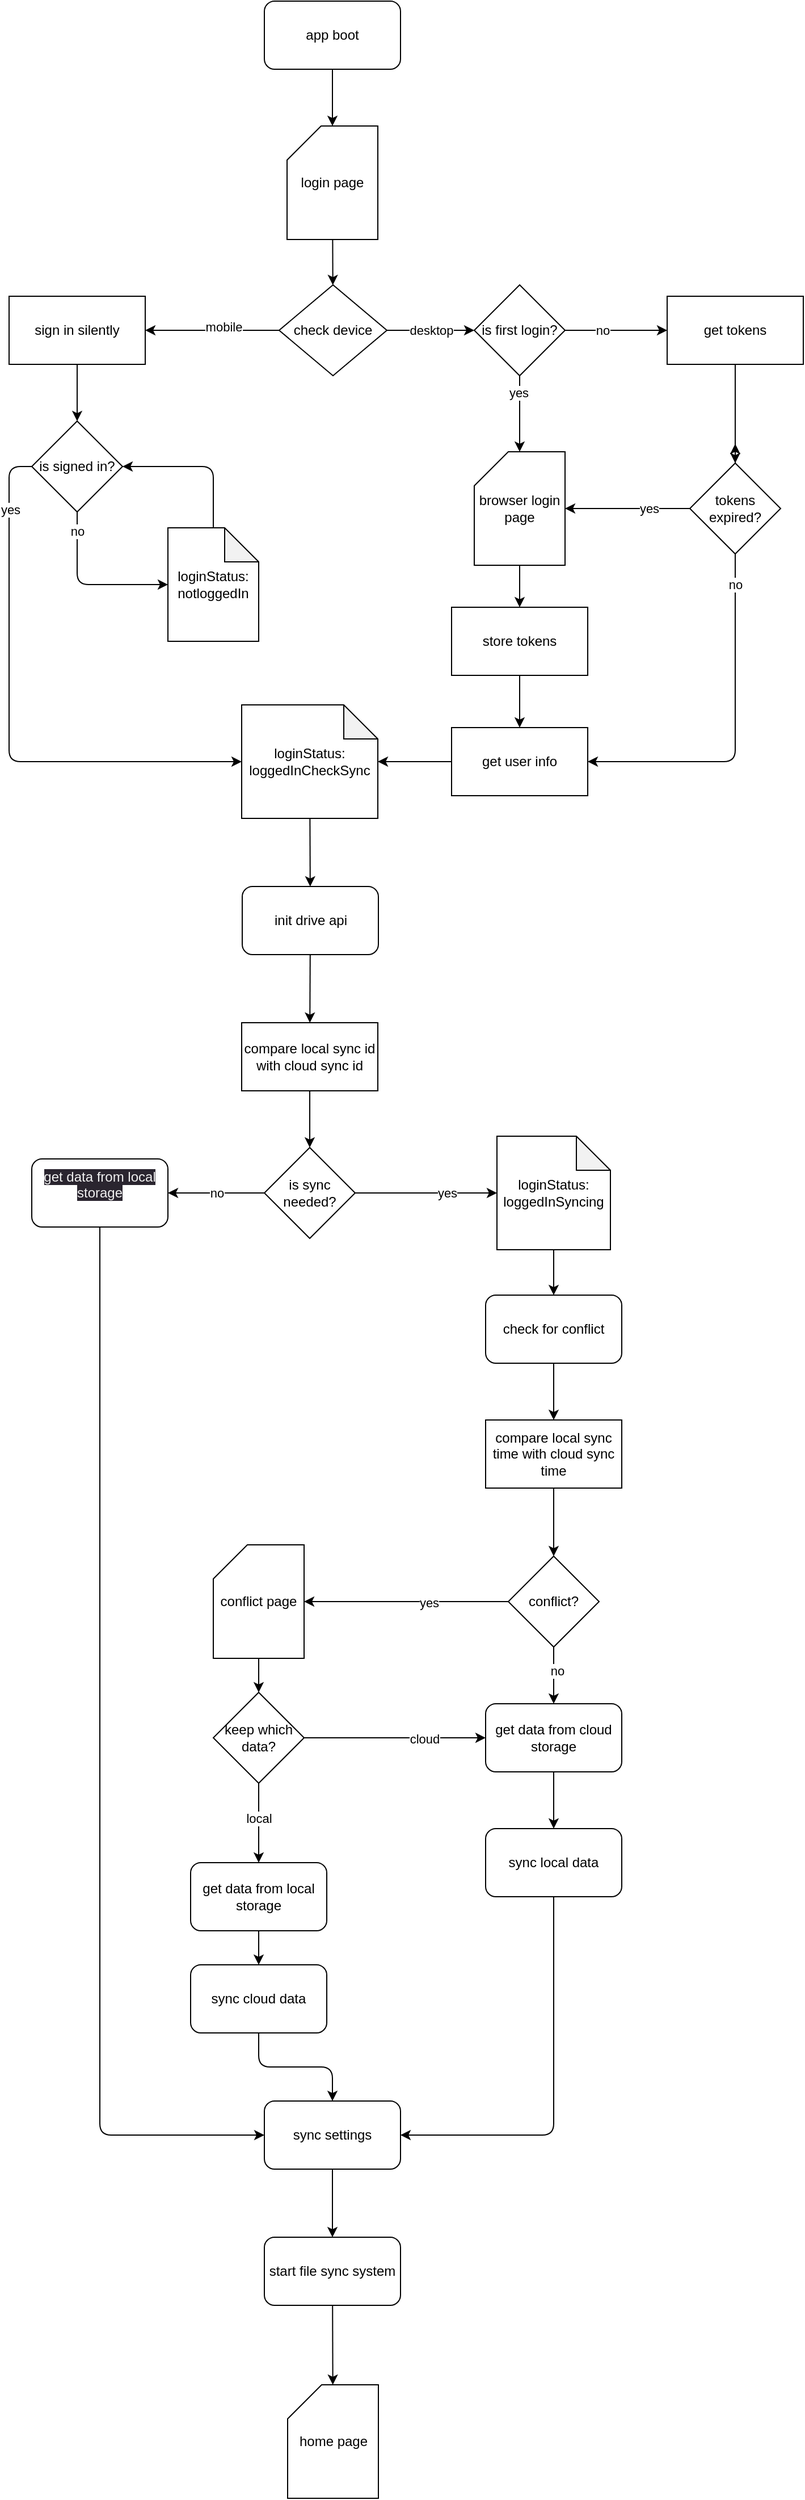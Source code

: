 <mxfile>
    <diagram id="tHQ4Kz6PCy_wfiX5iDaI" name="Page-1">
        <mxGraphModel dx="1717" dy="953" grid="1" gridSize="10" guides="1" tooltips="1" connect="1" arrows="1" fold="1" page="1" pageScale="1" pageWidth="827" pageHeight="1169" math="0" shadow="0">
            <root>
                <mxCell id="0"/>
                <mxCell id="1" parent="0"/>
                <mxCell id="51" style="edgeStyle=none;html=1;" edge="1" parent="1" source="6" target="50">
                    <mxGeometry relative="1" as="geometry"/>
                </mxCell>
                <mxCell id="6" value="app boot" style="rounded=1;whiteSpace=wrap;html=1;" vertex="1" parent="1">
                    <mxGeometry x="255" y="20" width="120" height="60" as="geometry"/>
                </mxCell>
                <mxCell id="13" style="edgeStyle=none;html=1;entryX=1;entryY=0.5;entryDx=0;entryDy=0;" edge="1" parent="1" source="7" target="11">
                    <mxGeometry relative="1" as="geometry"/>
                </mxCell>
                <mxCell id="15" value="mobile" style="edgeLabel;html=1;align=center;verticalAlign=middle;resizable=0;points=[];" vertex="1" connectable="0" parent="13">
                    <mxGeometry x="-0.169" y="-3" relative="1" as="geometry">
                        <mxPoint as="offset"/>
                    </mxGeometry>
                </mxCell>
                <mxCell id="14" value="desktop" style="edgeStyle=none;html=1;entryX=0;entryY=0.5;entryDx=0;entryDy=0;" edge="1" parent="1" source="7" target="82">
                    <mxGeometry relative="1" as="geometry">
                        <mxPoint x="460" y="310" as="targetPoint"/>
                    </mxGeometry>
                </mxCell>
                <mxCell id="7" value="check device" style="rhombus;whiteSpace=wrap;html=1;" vertex="1" parent="1">
                    <mxGeometry x="268" y="270" width="95" height="80" as="geometry"/>
                </mxCell>
                <mxCell id="17" style="edgeStyle=none;html=1;" edge="1" parent="1" source="11" target="16">
                    <mxGeometry relative="1" as="geometry"/>
                </mxCell>
                <mxCell id="11" value="sign in silently&lt;br&gt;" style="rounded=0;whiteSpace=wrap;html=1;" vertex="1" parent="1">
                    <mxGeometry x="30" y="280" width="120" height="60" as="geometry"/>
                </mxCell>
                <mxCell id="22" style="edgeStyle=none;html=1;" edge="1" parent="1" source="16" target="21">
                    <mxGeometry relative="1" as="geometry">
                        <Array as="points">
                            <mxPoint x="90" y="534"/>
                        </Array>
                    </mxGeometry>
                </mxCell>
                <mxCell id="23" value="no" style="edgeLabel;html=1;align=center;verticalAlign=middle;resizable=0;points=[];" vertex="1" connectable="0" parent="22">
                    <mxGeometry x="0.393" relative="1" as="geometry">
                        <mxPoint x="-37" y="-47" as="offset"/>
                    </mxGeometry>
                </mxCell>
                <mxCell id="26" style="edgeStyle=none;html=1;" edge="1" parent="1" source="16" target="36">
                    <mxGeometry relative="1" as="geometry">
                        <mxPoint x="240" y="690" as="targetPoint"/>
                        <Array as="points">
                            <mxPoint x="30" y="430"/>
                            <mxPoint x="30" y="690"/>
                        </Array>
                    </mxGeometry>
                </mxCell>
                <mxCell id="99" value="yes" style="edgeLabel;html=1;align=center;verticalAlign=middle;resizable=0;points=[];" vertex="1" connectable="0" parent="26">
                    <mxGeometry x="-0.761" y="1" relative="1" as="geometry">
                        <mxPoint as="offset"/>
                    </mxGeometry>
                </mxCell>
                <mxCell id="16" value="is signed in?" style="rhombus;whiteSpace=wrap;html=1;" vertex="1" parent="1">
                    <mxGeometry x="50" y="390" width="80" height="80" as="geometry"/>
                </mxCell>
                <mxCell id="25" style="edgeStyle=none;html=1;" edge="1" parent="1" source="21">
                    <mxGeometry relative="1" as="geometry">
                        <mxPoint x="130" y="430" as="targetPoint"/>
                        <Array as="points">
                            <mxPoint x="210" y="430"/>
                            <mxPoint x="180" y="430"/>
                        </Array>
                    </mxGeometry>
                </mxCell>
                <mxCell id="21" value="loginStatus:&lt;br&gt;notloggedIn" style="shape=note;whiteSpace=wrap;html=1;backgroundOutline=1;darkOpacity=0.05;" vertex="1" parent="1">
                    <mxGeometry x="170" y="484" width="80" height="100" as="geometry"/>
                </mxCell>
                <mxCell id="31" style="edgeStyle=none;html=1;" edge="1" parent="1" source="24" target="29">
                    <mxGeometry relative="1" as="geometry"/>
                </mxCell>
                <mxCell id="24" value="init drive api" style="rounded=1;whiteSpace=wrap;html=1;" vertex="1" parent="1">
                    <mxGeometry x="235.5" y="800" width="120" height="60" as="geometry"/>
                </mxCell>
                <mxCell id="35" value="no" style="edgeStyle=none;html=1;entryX=1;entryY=0.5;entryDx=0;entryDy=0;" edge="1" parent="1" source="27" target="62">
                    <mxGeometry relative="1" as="geometry">
                        <mxPoint x="130" y="1070" as="targetPoint"/>
                    </mxGeometry>
                </mxCell>
                <mxCell id="39" style="edgeStyle=none;html=1;" edge="1" parent="1" source="27" target="38">
                    <mxGeometry relative="1" as="geometry"/>
                </mxCell>
                <mxCell id="101" value="yes" style="edgeLabel;html=1;align=center;verticalAlign=middle;resizable=0;points=[];" vertex="1" connectable="0" parent="39">
                    <mxGeometry x="0.298" relative="1" as="geometry">
                        <mxPoint as="offset"/>
                    </mxGeometry>
                </mxCell>
                <mxCell id="27" value="is sync needed?" style="rhombus;whiteSpace=wrap;html=1;" vertex="1" parent="1">
                    <mxGeometry x="255" y="1030" width="80" height="80" as="geometry"/>
                </mxCell>
                <mxCell id="32" style="edgeStyle=none;html=1;" edge="1" parent="1" source="29" target="27">
                    <mxGeometry relative="1" as="geometry"/>
                </mxCell>
                <mxCell id="29" value="compare local sync id with cloud sync id" style="rounded=0;whiteSpace=wrap;html=1;" vertex="1" parent="1">
                    <mxGeometry x="235" y="920" width="120" height="60" as="geometry"/>
                </mxCell>
                <mxCell id="37" style="edgeStyle=none;html=1;" edge="1" parent="1" source="36" target="24">
                    <mxGeometry relative="1" as="geometry"/>
                </mxCell>
                <mxCell id="36" value="loginStatus:&lt;br&gt;loggedInCheckSync" style="shape=note;whiteSpace=wrap;html=1;backgroundOutline=1;darkOpacity=0.05;" vertex="1" parent="1">
                    <mxGeometry x="235" y="640" width="120" height="100" as="geometry"/>
                </mxCell>
                <mxCell id="43" style="edgeStyle=none;html=1;" edge="1" parent="1" source="38" target="41">
                    <mxGeometry relative="1" as="geometry"/>
                </mxCell>
                <mxCell id="38" value="loginStatus:&lt;br&gt;loggedInSyncing" style="shape=note;whiteSpace=wrap;html=1;backgroundOutline=1;darkOpacity=0.05;" vertex="1" parent="1">
                    <mxGeometry x="460" y="1020" width="100" height="100" as="geometry"/>
                </mxCell>
                <mxCell id="45" style="edgeStyle=none;html=1;entryX=0.5;entryY=0;entryDx=0;entryDy=0;" edge="1" parent="1" source="41" target="44">
                    <mxGeometry relative="1" as="geometry"/>
                </mxCell>
                <mxCell id="41" value="check for conflict" style="rounded=1;whiteSpace=wrap;html=1;" vertex="1" parent="1">
                    <mxGeometry x="450" y="1160" width="120" height="60" as="geometry"/>
                </mxCell>
                <mxCell id="47" style="edgeStyle=none;html=1;entryX=0.5;entryY=0;entryDx=0;entryDy=0;" edge="1" parent="1" source="44" target="46">
                    <mxGeometry relative="1" as="geometry"/>
                </mxCell>
                <mxCell id="44" value="compare local sync time with cloud sync time" style="rounded=0;whiteSpace=wrap;html=1;" vertex="1" parent="1">
                    <mxGeometry x="450" y="1270" width="120" height="60" as="geometry"/>
                </mxCell>
                <mxCell id="53" style="edgeStyle=none;html=1;" edge="1" parent="1" source="46" target="49">
                    <mxGeometry relative="1" as="geometry"/>
                </mxCell>
                <mxCell id="54" value="yes" style="edgeLabel;html=1;align=center;verticalAlign=middle;resizable=0;points=[];" vertex="1" connectable="0" parent="53">
                    <mxGeometry x="-0.221" y="1" relative="1" as="geometry">
                        <mxPoint as="offset"/>
                    </mxGeometry>
                </mxCell>
                <mxCell id="56" style="edgeStyle=none;html=1;entryX=0.5;entryY=0;entryDx=0;entryDy=0;" edge="1" parent="1" source="46" target="55">
                    <mxGeometry relative="1" as="geometry"/>
                </mxCell>
                <mxCell id="57" value="no" style="edgeLabel;html=1;align=center;verticalAlign=middle;resizable=0;points=[];" vertex="1" connectable="0" parent="56">
                    <mxGeometry x="-0.154" y="3" relative="1" as="geometry">
                        <mxPoint as="offset"/>
                    </mxGeometry>
                </mxCell>
                <mxCell id="46" value="conflict?" style="rhombus;whiteSpace=wrap;html=1;" vertex="1" parent="1">
                    <mxGeometry x="470" y="1390" width="80" height="80" as="geometry"/>
                </mxCell>
                <mxCell id="59" style="edgeStyle=none;html=1;" edge="1" parent="1" source="49" target="58">
                    <mxGeometry relative="1" as="geometry"/>
                </mxCell>
                <mxCell id="49" value="conflict page" style="shape=card;whiteSpace=wrap;html=1;" vertex="1" parent="1">
                    <mxGeometry x="210" y="1380" width="80" height="100" as="geometry"/>
                </mxCell>
                <mxCell id="52" style="edgeStyle=none;html=1;" edge="1" parent="1" source="50" target="7">
                    <mxGeometry relative="1" as="geometry"/>
                </mxCell>
                <mxCell id="50" value="login page" style="shape=card;whiteSpace=wrap;html=1;" vertex="1" parent="1">
                    <mxGeometry x="275" y="130" width="80" height="100" as="geometry"/>
                </mxCell>
                <mxCell id="66" style="edgeStyle=none;html=1;" edge="1" parent="1" source="55" target="65">
                    <mxGeometry relative="1" as="geometry"/>
                </mxCell>
                <mxCell id="55" value="get data from cloud storage" style="rounded=1;whiteSpace=wrap;html=1;" vertex="1" parent="1">
                    <mxGeometry x="450" y="1520" width="120" height="60" as="geometry"/>
                </mxCell>
                <mxCell id="60" style="edgeStyle=none;html=1;entryX=0;entryY=0.5;entryDx=0;entryDy=0;" edge="1" parent="1" source="58" target="55">
                    <mxGeometry relative="1" as="geometry">
                        <mxPoint x="340" y="1670" as="targetPoint"/>
                    </mxGeometry>
                </mxCell>
                <mxCell id="61" value="cloud" style="edgeLabel;html=1;align=center;verticalAlign=middle;resizable=0;points=[];" vertex="1" connectable="0" parent="60">
                    <mxGeometry x="0.325" y="-1" relative="1" as="geometry">
                        <mxPoint as="offset"/>
                    </mxGeometry>
                </mxCell>
                <mxCell id="67" style="edgeStyle=none;html=1;entryX=0.5;entryY=0;entryDx=0;entryDy=0;" edge="1" parent="1" source="58" target="68">
                    <mxGeometry relative="1" as="geometry">
                        <mxPoint x="250" y="1670" as="targetPoint"/>
                    </mxGeometry>
                </mxCell>
                <mxCell id="69" value="local" style="edgeLabel;html=1;align=center;verticalAlign=middle;resizable=0;points=[];" vertex="1" connectable="0" parent="67">
                    <mxGeometry x="-0.275" y="3" relative="1" as="geometry">
                        <mxPoint x="-3" y="5" as="offset"/>
                    </mxGeometry>
                </mxCell>
                <mxCell id="58" value="keep which data?" style="rhombus;whiteSpace=wrap;html=1;" vertex="1" parent="1">
                    <mxGeometry x="210" y="1510" width="80" height="80" as="geometry"/>
                </mxCell>
                <mxCell id="74" style="edgeStyle=none;html=1;entryX=0;entryY=0.5;entryDx=0;entryDy=0;" edge="1" parent="1" source="62" target="75">
                    <mxGeometry relative="1" as="geometry">
                        <mxPoint x="70" y="1740" as="targetPoint"/>
                        <Array as="points">
                            <mxPoint x="110" y="1900"/>
                        </Array>
                    </mxGeometry>
                </mxCell>
                <mxCell id="62" value="&#10;&lt;span style=&quot;color: rgb(240, 240, 240); font-family: Helvetica; font-size: 12px; font-style: normal; font-variant-ligatures: normal; font-variant-caps: normal; font-weight: 400; letter-spacing: normal; orphans: 2; text-align: center; text-indent: 0px; text-transform: none; widows: 2; word-spacing: 0px; -webkit-text-stroke-width: 0px; background-color: rgb(42, 37, 47); text-decoration-thickness: initial; text-decoration-style: initial; text-decoration-color: initial; float: none; display: inline !important;&quot;&gt;get data from local storage&lt;/span&gt;&#10;&#10;" style="rounded=1;whiteSpace=wrap;html=1;" vertex="1" parent="1">
                    <mxGeometry x="50" y="1040" width="120" height="60" as="geometry"/>
                </mxCell>
                <mxCell id="76" style="edgeStyle=none;html=1;entryX=1;entryY=0.5;entryDx=0;entryDy=0;" edge="1" parent="1" source="65" target="75">
                    <mxGeometry relative="1" as="geometry">
                        <Array as="points">
                            <mxPoint x="510" y="1900"/>
                        </Array>
                    </mxGeometry>
                </mxCell>
                <mxCell id="65" value="sync local data" style="rounded=1;whiteSpace=wrap;html=1;" vertex="1" parent="1">
                    <mxGeometry x="450" y="1630" width="120" height="60" as="geometry"/>
                </mxCell>
                <mxCell id="73" style="edgeStyle=none;html=1;" edge="1" parent="1" source="68" target="70">
                    <mxGeometry relative="1" as="geometry"/>
                </mxCell>
                <mxCell id="68" value="get data from local storage" style="rounded=1;whiteSpace=wrap;html=1;" vertex="1" parent="1">
                    <mxGeometry x="190" y="1660" width="120" height="60" as="geometry"/>
                </mxCell>
                <mxCell id="77" style="edgeStyle=none;html=1;entryX=0.5;entryY=0;entryDx=0;entryDy=0;" edge="1" parent="1" source="70" target="75">
                    <mxGeometry relative="1" as="geometry">
                        <Array as="points">
                            <mxPoint x="250" y="1840"/>
                            <mxPoint x="315" y="1840"/>
                        </Array>
                    </mxGeometry>
                </mxCell>
                <mxCell id="70" value="sync cloud data" style="rounded=1;whiteSpace=wrap;html=1;" vertex="1" parent="1">
                    <mxGeometry x="190" y="1750" width="120" height="60" as="geometry"/>
                </mxCell>
                <mxCell id="79" style="edgeStyle=none;html=1;" edge="1" parent="1" source="75" target="78">
                    <mxGeometry relative="1" as="geometry"/>
                </mxCell>
                <mxCell id="75" value="sync settings" style="rounded=1;whiteSpace=wrap;html=1;" vertex="1" parent="1">
                    <mxGeometry x="255" y="1870" width="120" height="60" as="geometry"/>
                </mxCell>
                <mxCell id="81" style="edgeStyle=none;html=1;" edge="1" parent="1" source="78" target="80">
                    <mxGeometry relative="1" as="geometry"/>
                </mxCell>
                <mxCell id="78" value="start file sync system" style="rounded=1;whiteSpace=wrap;html=1;" vertex="1" parent="1">
                    <mxGeometry x="255" y="1990" width="120" height="60" as="geometry"/>
                </mxCell>
                <mxCell id="80" value="home page" style="shape=card;whiteSpace=wrap;html=1;" vertex="1" parent="1">
                    <mxGeometry x="275.5" y="2120" width="80" height="100" as="geometry"/>
                </mxCell>
                <mxCell id="86" style="edgeStyle=none;html=1;" edge="1" parent="1" source="82" target="85">
                    <mxGeometry relative="1" as="geometry"/>
                </mxCell>
                <mxCell id="87" value="yes" style="edgeLabel;html=1;align=center;verticalAlign=middle;resizable=0;points=[];" vertex="1" connectable="0" parent="86">
                    <mxGeometry x="-0.553" y="-1" relative="1" as="geometry">
                        <mxPoint as="offset"/>
                    </mxGeometry>
                </mxCell>
                <mxCell id="97" style="edgeStyle=none;html=1;entryX=0;entryY=0.5;entryDx=0;entryDy=0;" edge="1" parent="1" source="82" target="96">
                    <mxGeometry relative="1" as="geometry"/>
                </mxCell>
                <mxCell id="98" value="no" style="edgeLabel;html=1;align=center;verticalAlign=middle;resizable=0;points=[];" vertex="1" connectable="0" parent="97">
                    <mxGeometry x="-0.267" relative="1" as="geometry">
                        <mxPoint as="offset"/>
                    </mxGeometry>
                </mxCell>
                <mxCell id="82" value="is first login?" style="rhombus;whiteSpace=wrap;html=1;" vertex="1" parent="1">
                    <mxGeometry x="440" y="270" width="80" height="80" as="geometry"/>
                </mxCell>
                <mxCell id="94" style="edgeStyle=none;html=1;entryX=0.5;entryY=0;entryDx=0;entryDy=0;" edge="1" parent="1" source="85" target="89">
                    <mxGeometry relative="1" as="geometry"/>
                </mxCell>
                <mxCell id="85" value="browser login page" style="shape=card;whiteSpace=wrap;html=1;" vertex="1" parent="1">
                    <mxGeometry x="440" y="417" width="80" height="100" as="geometry"/>
                </mxCell>
                <mxCell id="95" style="edgeStyle=none;html=1;" edge="1" parent="1" source="89" target="92">
                    <mxGeometry relative="1" as="geometry"/>
                </mxCell>
                <mxCell id="89" value="store tokens" style="rounded=0;whiteSpace=wrap;html=1;" vertex="1" parent="1">
                    <mxGeometry x="420" y="554" width="120" height="60" as="geometry"/>
                </mxCell>
                <mxCell id="93" style="edgeStyle=none;html=1;" edge="1" parent="1" source="92" target="36">
                    <mxGeometry relative="1" as="geometry"/>
                </mxCell>
                <mxCell id="92" value="get user info" style="rounded=0;whiteSpace=wrap;html=1;" vertex="1" parent="1">
                    <mxGeometry x="420" y="660" width="120" height="60" as="geometry"/>
                </mxCell>
                <mxCell id="102" style="edgeStyle=none;html=1;startArrow=none;" edge="1" parent="1" source="103">
                    <mxGeometry relative="1" as="geometry">
                        <mxPoint x="670" y="410" as="targetPoint"/>
                    </mxGeometry>
                </mxCell>
                <mxCell id="105" style="edgeStyle=none;html=1;" edge="1" parent="1" source="96" target="103">
                    <mxGeometry relative="1" as="geometry"/>
                </mxCell>
                <mxCell id="96" value="get tokens" style="rounded=0;whiteSpace=wrap;html=1;" vertex="1" parent="1">
                    <mxGeometry x="610" y="280" width="120" height="60" as="geometry"/>
                </mxCell>
                <mxCell id="107" style="edgeStyle=none;html=1;" edge="1" parent="1" source="103" target="85">
                    <mxGeometry relative="1" as="geometry"/>
                </mxCell>
                <mxCell id="109" value="yes" style="edgeLabel;html=1;align=center;verticalAlign=middle;resizable=0;points=[];" vertex="1" connectable="0" parent="107">
                    <mxGeometry x="-0.339" y="4" relative="1" as="geometry">
                        <mxPoint y="-4" as="offset"/>
                    </mxGeometry>
                </mxCell>
                <mxCell id="108" style="edgeStyle=none;html=1;entryX=1;entryY=0.5;entryDx=0;entryDy=0;" edge="1" parent="1" source="103" target="92">
                    <mxGeometry relative="1" as="geometry">
                        <Array as="points">
                            <mxPoint x="670" y="690"/>
                        </Array>
                    </mxGeometry>
                </mxCell>
                <mxCell id="110" value="no" style="edgeLabel;html=1;align=center;verticalAlign=middle;resizable=0;points=[];" vertex="1" connectable="0" parent="108">
                    <mxGeometry x="-0.546" y="-1" relative="1" as="geometry">
                        <mxPoint x="1" y="-44" as="offset"/>
                    </mxGeometry>
                </mxCell>
                <mxCell id="103" value="tokens expired?" style="rhombus;whiteSpace=wrap;html=1;" vertex="1" parent="1">
                    <mxGeometry x="630" y="427" width="80" height="80" as="geometry"/>
                </mxCell>
            </root>
        </mxGraphModel>
    </diagram>
</mxfile>